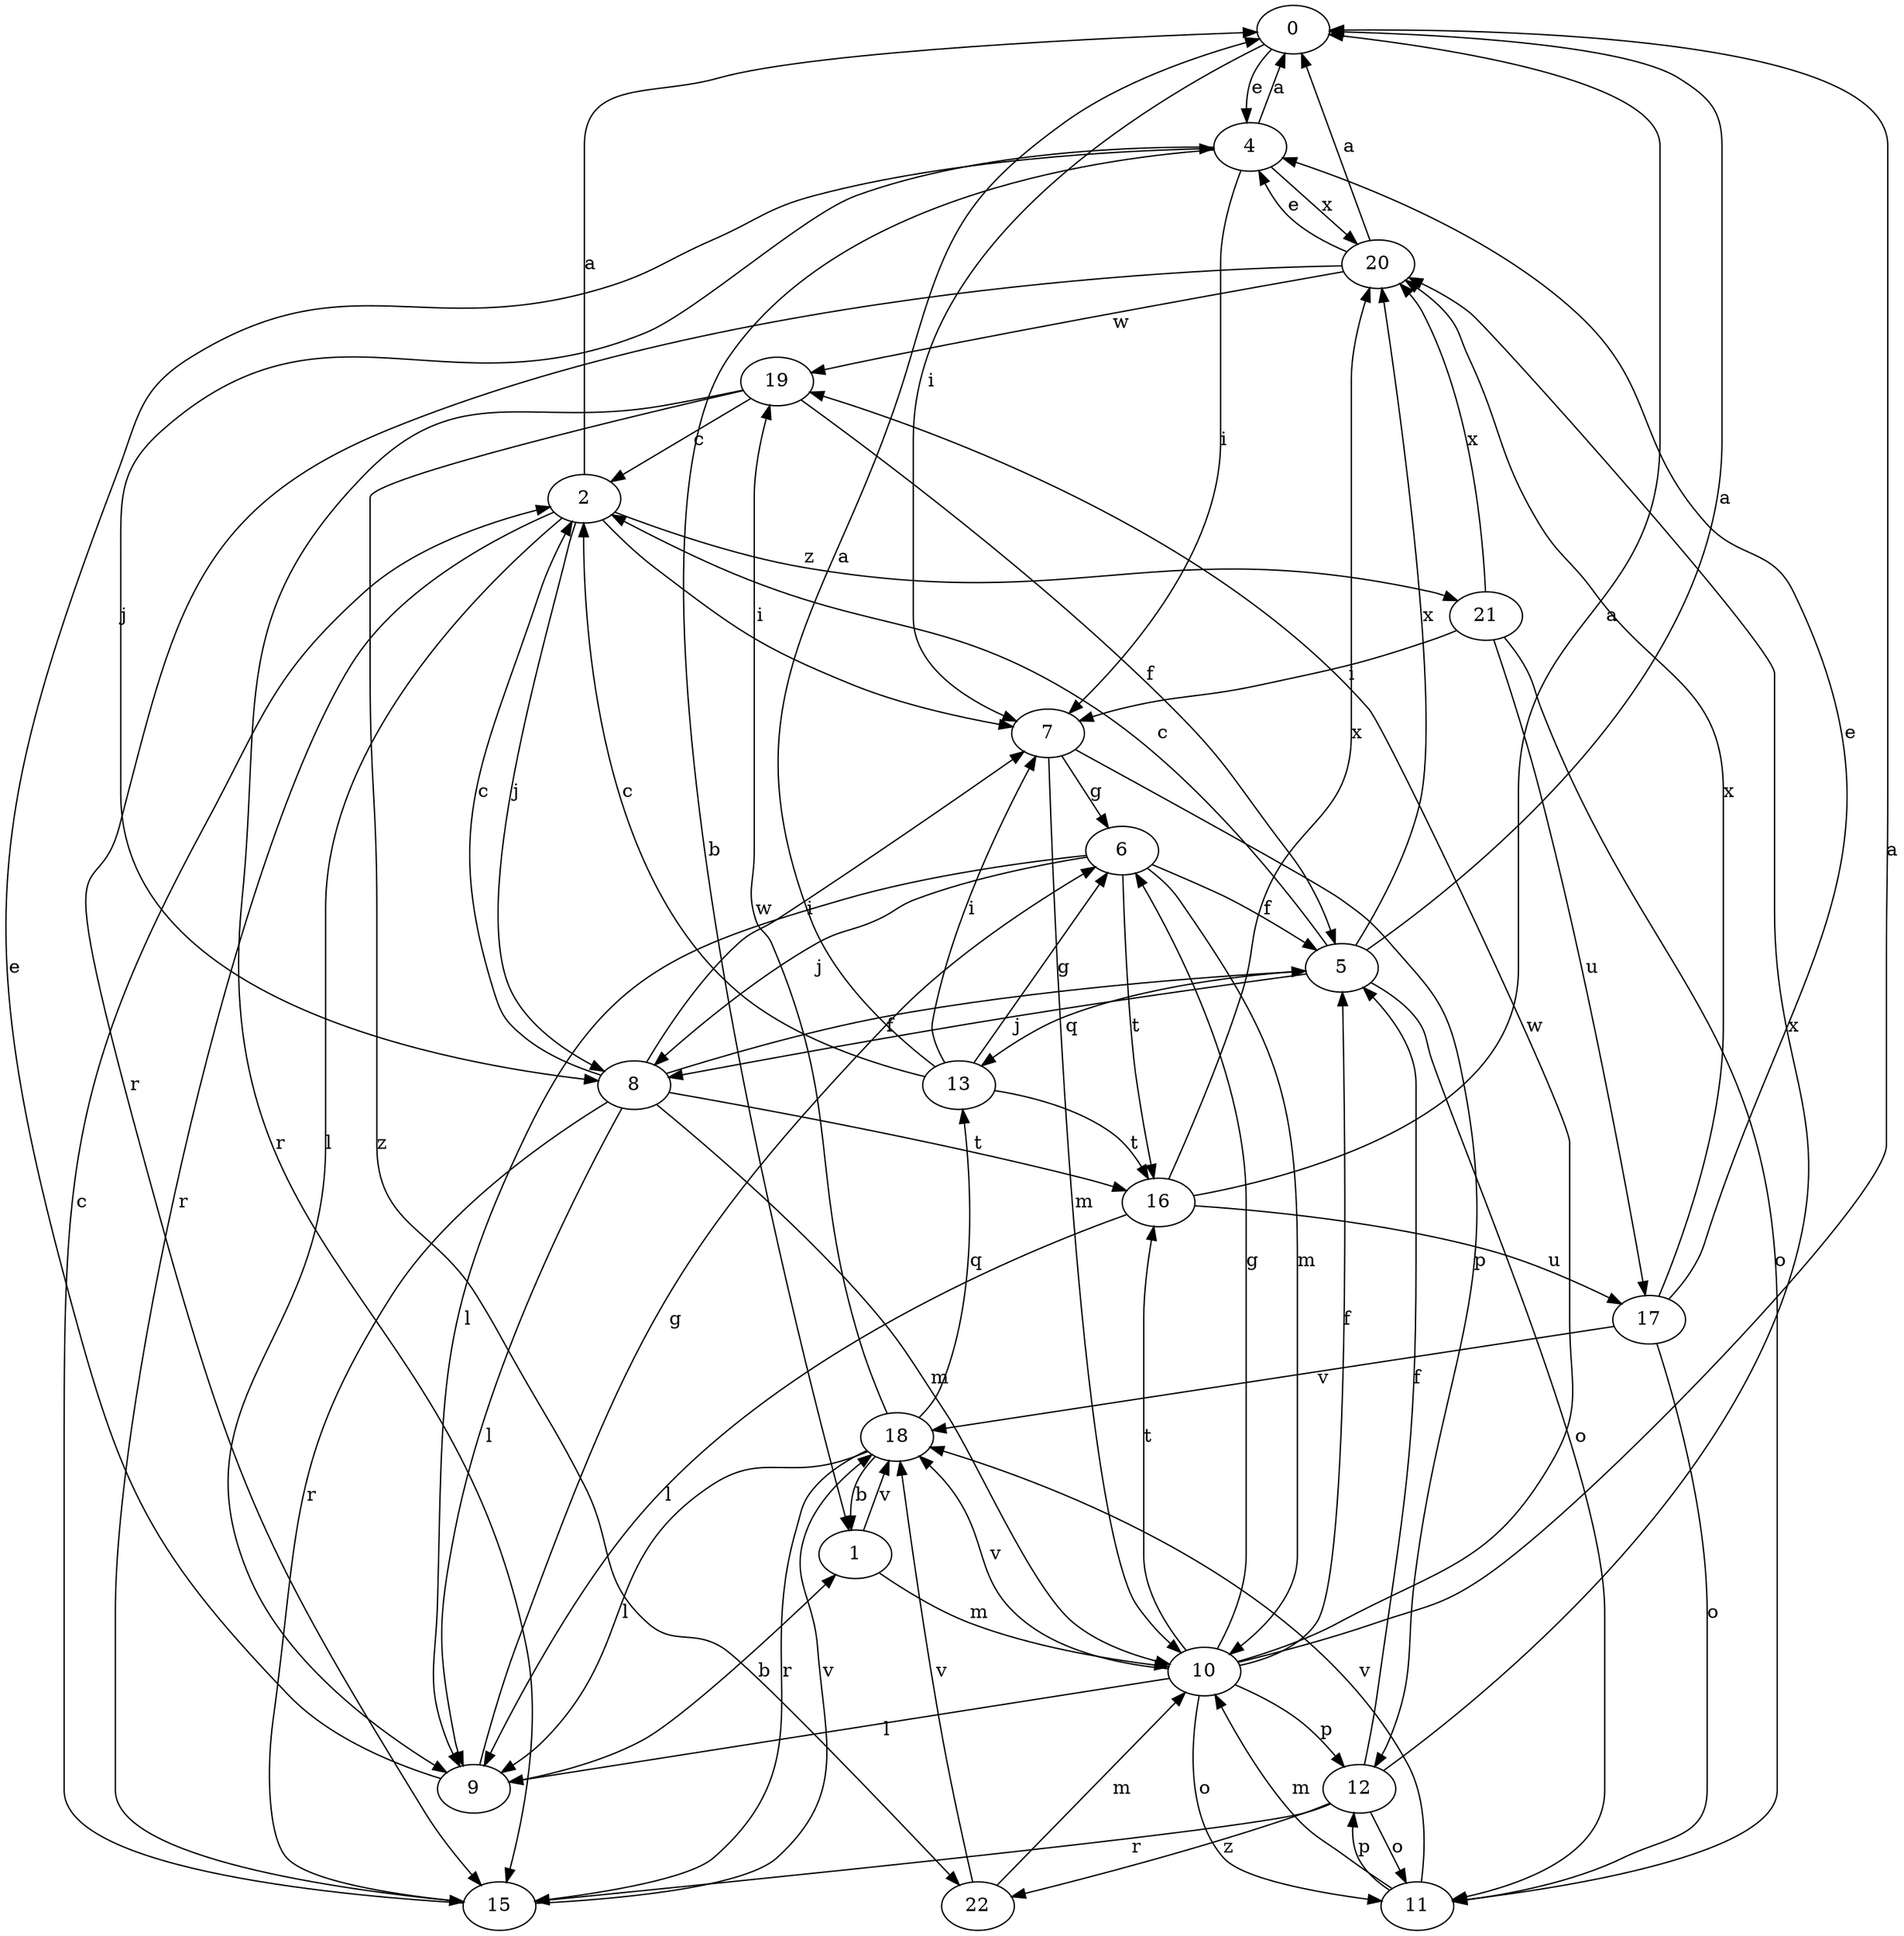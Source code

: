 strict digraph  {
0;
1;
2;
4;
5;
6;
7;
8;
9;
10;
11;
12;
13;
15;
16;
17;
18;
19;
20;
21;
22;
0 -> 4  [label=e];
0 -> 7  [label=i];
1 -> 10  [label=m];
1 -> 18  [label=v];
2 -> 0  [label=a];
2 -> 7  [label=i];
2 -> 8  [label=j];
2 -> 9  [label=l];
2 -> 15  [label=r];
2 -> 21  [label=z];
4 -> 0  [label=a];
4 -> 1  [label=b];
4 -> 7  [label=i];
4 -> 8  [label=j];
4 -> 20  [label=x];
5 -> 0  [label=a];
5 -> 2  [label=c];
5 -> 8  [label=j];
5 -> 11  [label=o];
5 -> 13  [label=q];
5 -> 20  [label=x];
6 -> 5  [label=f];
6 -> 8  [label=j];
6 -> 9  [label=l];
6 -> 10  [label=m];
6 -> 16  [label=t];
7 -> 6  [label=g];
7 -> 10  [label=m];
7 -> 12  [label=p];
8 -> 2  [label=c];
8 -> 5  [label=f];
8 -> 7  [label=i];
8 -> 9  [label=l];
8 -> 10  [label=m];
8 -> 15  [label=r];
8 -> 16  [label=t];
9 -> 1  [label=b];
9 -> 4  [label=e];
9 -> 6  [label=g];
10 -> 0  [label=a];
10 -> 5  [label=f];
10 -> 6  [label=g];
10 -> 9  [label=l];
10 -> 11  [label=o];
10 -> 12  [label=p];
10 -> 16  [label=t];
10 -> 18  [label=v];
10 -> 19  [label=w];
11 -> 10  [label=m];
11 -> 12  [label=p];
11 -> 18  [label=v];
12 -> 5  [label=f];
12 -> 11  [label=o];
12 -> 15  [label=r];
12 -> 20  [label=x];
12 -> 22  [label=z];
13 -> 0  [label=a];
13 -> 2  [label=c];
13 -> 6  [label=g];
13 -> 7  [label=i];
13 -> 16  [label=t];
15 -> 2  [label=c];
15 -> 18  [label=v];
16 -> 0  [label=a];
16 -> 9  [label=l];
16 -> 17  [label=u];
16 -> 20  [label=x];
17 -> 4  [label=e];
17 -> 11  [label=o];
17 -> 18  [label=v];
17 -> 20  [label=x];
18 -> 1  [label=b];
18 -> 9  [label=l];
18 -> 13  [label=q];
18 -> 15  [label=r];
18 -> 19  [label=w];
19 -> 2  [label=c];
19 -> 5  [label=f];
19 -> 15  [label=r];
19 -> 22  [label=z];
20 -> 0  [label=a];
20 -> 4  [label=e];
20 -> 15  [label=r];
20 -> 19  [label=w];
21 -> 7  [label=i];
21 -> 11  [label=o];
21 -> 17  [label=u];
21 -> 20  [label=x];
22 -> 10  [label=m];
22 -> 18  [label=v];
}
